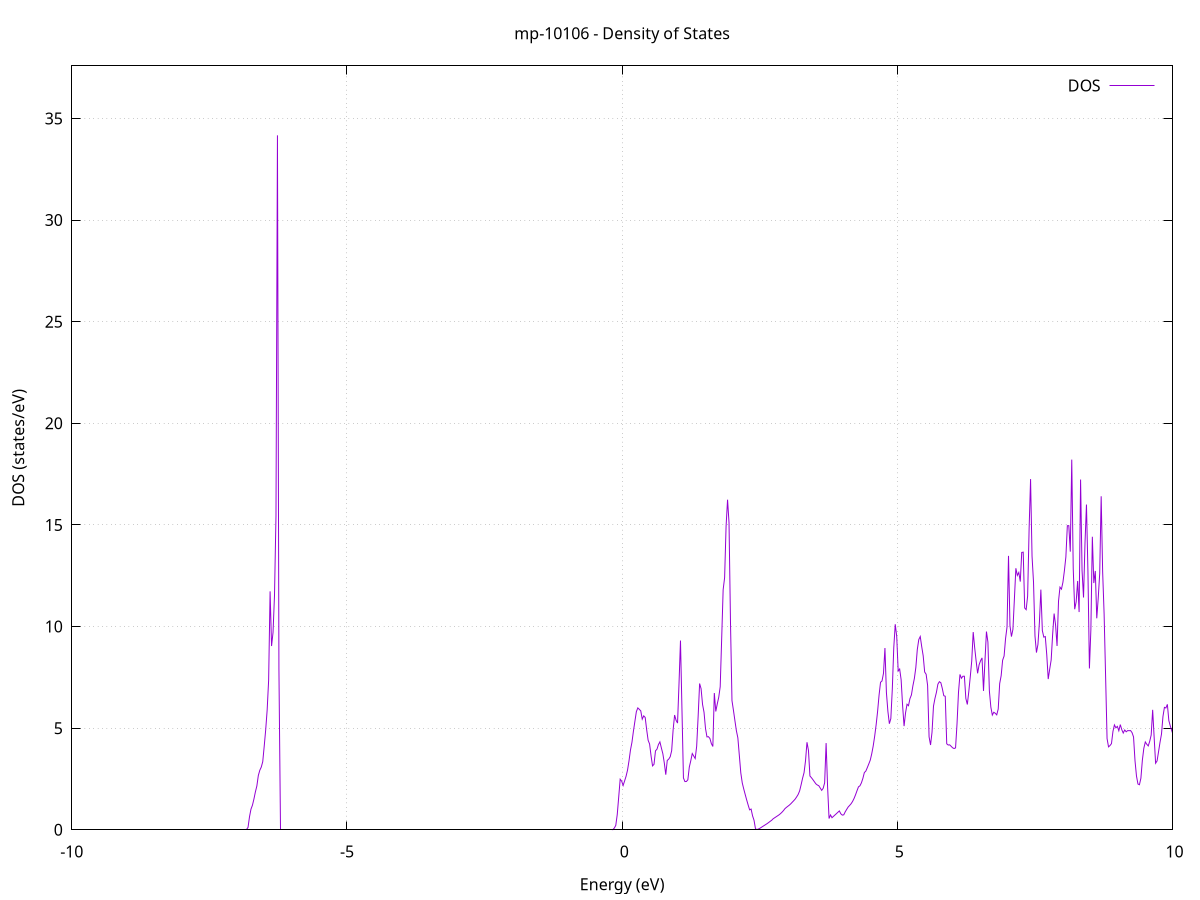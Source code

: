 set title 'mp-10106 - Density of States'
set xlabel 'Energy (eV)'
set ylabel 'DOS (states/eV)'
set grid
set xrange [-10:10]
set yrange [0:37.587]
set xzeroaxis lt -1
set terminal png size 800,600
set output 'mp-10106_dos_gnuplot.png'
plot '-' using 1:2 with lines title 'DOS'
-40.313700 0.000000
-40.287000 0.000000
-40.260200 0.000000
-40.233500 0.000000
-40.206800 0.000000
-40.180100 0.000000
-40.153300 0.000000
-40.126600 0.000000
-40.099900 0.000000
-40.073100 0.000000
-40.046400 0.000000
-40.019700 0.000000
-39.993000 0.000000
-39.966200 0.000000
-39.939500 0.000000
-39.912800 0.000000
-39.886100 0.000000
-39.859300 0.000000
-39.832600 0.000000
-39.805900 0.000000
-39.779100 0.000000
-39.752400 0.000000
-39.725700 0.000000
-39.699000 0.000000
-39.672200 0.000000
-39.645500 0.000000
-39.618800 0.000000
-39.592100 0.000000
-39.565300 0.000000
-39.538600 0.000000
-39.511900 0.000000
-39.485100 0.000000
-39.458400 0.000000
-39.431700 0.000000
-39.405000 0.000000
-39.378200 0.000000
-39.351500 0.000000
-39.324800 0.000000
-39.298100 0.000000
-39.271300 0.000000
-39.244600 0.000000
-39.217900 0.000000
-39.191100 0.000000
-39.164400 0.000000
-39.137700 0.000000
-39.111000 0.000000
-39.084200 0.000000
-39.057500 0.000000
-39.030800 0.000000
-39.004100 0.000000
-38.977300 0.000000
-38.950600 0.000000
-38.923900 0.000000
-38.897100 0.000000
-38.870400 0.000000
-38.843700 0.000000
-38.817000 0.000000
-38.790200 0.000000
-38.763500 0.000000
-38.736800 0.000000
-38.710100 0.000000
-38.683300 0.000000
-38.656600 0.000000
-38.629900 0.000000
-38.603100 0.000000
-38.576400 0.000000
-38.549700 0.000000
-38.523000 0.000000
-38.496200 0.000000
-38.469500 0.000000
-38.442800 0.000000
-38.416100 0.000000
-38.389300 0.000000
-38.362600 0.000000
-38.335900 0.000000
-38.309100 0.000000
-38.282400 0.000000
-38.255700 0.000000
-38.229000 0.000000
-38.202200 0.000000
-38.175500 0.000000
-38.148800 0.000000
-38.122100 0.000000
-38.095300 0.000000
-38.068600 0.000000
-38.041900 0.000000
-38.015100 0.000000
-37.988400 0.000000
-37.961700 0.000000
-37.935000 0.000000
-37.908200 0.000000
-37.881500 307.636200
-37.854800 0.000000
-37.828100 0.000000
-37.801300 0.000000
-37.774600 0.000000
-37.747900 0.000000
-37.721100 0.000000
-37.694400 0.000000
-37.667700 0.000000
-37.641000 0.000000
-37.614200 0.000000
-37.587500 0.000000
-37.560800 0.000000
-37.534100 0.000000
-37.507300 0.000000
-37.480600 0.000000
-37.453900 37.394600
-37.427100 37.225700
-37.400400 33.133300
-37.373700 0.000000
-37.347000 0.000000
-37.320200 0.000000
-37.293500 0.000000
-37.266800 0.000000
-37.240100 0.000000
-37.213300 0.000000
-37.186600 0.000000
-37.159900 0.000000
-37.133100 0.000000
-37.106400 0.000000
-37.079700 0.000000
-37.053000 0.000000
-37.026200 0.000000
-36.999500 0.000000
-36.972800 0.000000
-36.946100 0.000000
-36.919300 0.000000
-36.892600 0.000000
-36.865900 0.000000
-36.839100 0.000000
-36.812400 0.000000
-36.785700 0.000000
-36.759000 0.000000
-36.732200 0.000000
-36.705500 0.000000
-36.678800 0.000000
-36.652100 0.000000
-36.625300 0.000000
-36.598600 0.000000
-36.571900 0.000000
-36.545100 0.000000
-36.518400 0.000000
-36.491700 0.000000
-36.465000 0.000000
-36.438200 0.000000
-36.411500 0.000000
-36.384800 0.000000
-36.358100 0.000000
-36.331300 0.000000
-36.304600 0.000000
-36.277900 0.000000
-36.251100 0.000000
-36.224400 0.000000
-36.197700 0.000000
-36.171000 0.000000
-36.144200 0.000000
-36.117500 0.000000
-36.090800 0.000000
-36.064100 0.000000
-36.037300 0.000000
-36.010600 0.000000
-35.983900 0.000000
-35.957100 0.000000
-35.930400 0.000000
-35.903700 0.000000
-35.877000 0.000000
-35.850200 0.000000
-35.823500 0.000000
-35.796800 0.000000
-35.770100 0.000000
-35.743300 0.000000
-35.716600 0.000000
-35.689900 0.000000
-35.663100 0.000000
-35.636400 0.000000
-35.609700 0.000000
-35.583000 0.000000
-35.556200 0.000000
-35.529500 0.000000
-35.502800 0.000000
-35.476100 0.000000
-35.449300 0.000000
-35.422600 0.000000
-35.395900 0.000000
-35.369100 0.000000
-35.342400 0.000000
-35.315700 0.000000
-35.289000 0.000000
-35.262200 0.000000
-35.235500 0.000000
-35.208800 0.000000
-35.182100 0.000000
-35.155300 0.000000
-35.128600 0.000000
-35.101900 0.000000
-35.075100 0.000000
-35.048400 0.000000
-35.021700 0.000000
-34.995000 0.000000
-34.968200 0.000000
-34.941500 0.000000
-34.914800 0.000000
-34.888100 0.000000
-34.861300 0.000000
-34.834600 0.000000
-34.807900 0.000000
-34.781100 0.000000
-34.754400 0.000000
-34.727700 0.000000
-34.701000 0.000000
-34.674200 0.000000
-34.647500 0.000000
-34.620800 0.000000
-34.594100 0.000000
-34.567300 0.000000
-34.540600 0.000000
-34.513900 0.000000
-34.487100 0.000000
-34.460400 0.000000
-34.433700 0.000000
-34.407000 0.000000
-34.380200 0.000000
-34.353500 0.000000
-34.326800 0.000000
-34.300100 0.000000
-34.273300 0.000000
-34.246600 0.000000
-34.219900 0.000000
-34.193100 0.000000
-34.166400 0.000000
-34.139700 0.000000
-34.113000 0.000000
-34.086200 0.000000
-34.059500 0.000000
-34.032800 0.000000
-34.006100 0.000000
-33.979300 0.000000
-33.952600 0.000000
-33.925900 0.000000
-33.899100 0.000000
-33.872400 0.000000
-33.845700 0.000000
-33.819000 0.000000
-33.792200 0.000000
-33.765500 0.000000
-33.738800 0.000000
-33.712100 0.000000
-33.685300 0.000000
-33.658600 0.000000
-33.631900 0.000000
-33.605100 0.000000
-33.578400 0.000000
-33.551700 0.000000
-33.525000 0.000000
-33.498200 0.000000
-33.471500 0.000000
-33.444800 0.000000
-33.418100 0.000000
-33.391300 0.000000
-33.364600 0.000000
-33.337900 0.000000
-33.311100 0.000000
-33.284400 0.000000
-33.257700 0.000000
-33.231000 0.000000
-33.204200 0.000000
-33.177500 0.000000
-33.150800 0.000000
-33.124100 0.000000
-33.097300 0.000000
-33.070600 0.000000
-33.043900 0.000000
-33.017100 0.000000
-32.990400 0.000000
-32.963700 0.000000
-32.937000 0.000000
-32.910200 0.000000
-32.883500 0.000000
-32.856800 0.000000
-32.830100 0.000000
-32.803300 0.000000
-32.776600 0.000000
-32.749900 0.000000
-32.723100 0.000000
-32.696400 0.000000
-32.669700 0.000000
-32.643000 0.000000
-32.616200 0.000000
-32.589500 0.000000
-32.562800 0.000000
-32.536100 0.000000
-32.509300 0.000000
-32.482600 0.000000
-32.455900 0.000000
-32.429100 0.000000
-32.402400 0.000000
-32.375700 0.000000
-32.349000 0.000000
-32.322200 0.000000
-32.295500 0.000000
-32.268800 0.000000
-32.242100 0.000000
-32.215300 0.000000
-32.188600 0.000000
-32.161900 0.000000
-32.135100 0.000000
-32.108400 0.000000
-32.081700 0.000000
-32.055000 0.000000
-32.028200 0.000000
-32.001500 0.000000
-31.974800 0.000000
-31.948100 0.000000
-31.921300 0.000000
-31.894600 0.000000
-31.867900 0.000000
-31.841100 0.000000
-31.814400 0.000000
-31.787700 0.000000
-31.761000 0.000000
-31.734200 0.000000
-31.707500 0.000000
-31.680800 0.000000
-31.654100 0.000000
-31.627300 0.000000
-31.600600 0.000000
-31.573900 0.000000
-31.547100 0.000000
-31.520400 0.000000
-31.493700 0.000000
-31.467000 0.000000
-31.440200 0.000000
-31.413500 0.000000
-31.386800 0.000000
-31.360100 0.000000
-31.333300 0.000000
-31.306600 0.000000
-31.279900 0.000000
-31.253100 0.000000
-31.226400 0.000000
-31.199700 0.000000
-31.173000 0.000000
-31.146200 0.000000
-31.119500 0.000000
-31.092800 0.000000
-31.066100 0.000000
-31.039300 0.000000
-31.012600 0.000000
-30.985900 0.000000
-30.959100 0.000000
-30.932400 0.000000
-30.905700 0.000000
-30.879000 0.000000
-30.852200 0.000000
-30.825500 0.000000
-30.798800 0.000000
-30.772100 0.000000
-30.745300 0.000000
-30.718600 0.000000
-30.691900 0.000000
-30.665100 0.000000
-30.638400 0.000000
-30.611700 0.000000
-30.585000 0.000000
-30.558200 0.000000
-30.531500 0.000000
-30.504800 0.000000
-30.478100 0.000000
-30.451300 0.000000
-30.424600 0.000000
-30.397900 0.000000
-30.371100 0.000000
-30.344400 0.000000
-30.317700 0.000000
-30.291000 0.000000
-30.264200 0.000000
-30.237500 0.000000
-30.210800 0.000000
-30.184100 0.000000
-30.157300 0.000000
-30.130600 0.000000
-30.103900 0.000000
-30.077200 0.000000
-30.050400 0.000000
-30.023700 0.000000
-29.997000 0.000000
-29.970200 0.000000
-29.943500 0.000000
-29.916800 0.000000
-29.890100 0.000000
-29.863300 0.000000
-29.836600 0.000000
-29.809900 0.000000
-29.783200 0.000000
-29.756400 0.000000
-29.729700 0.000000
-29.703000 0.000000
-29.676200 0.000000
-29.649500 0.000000
-29.622800 0.000000
-29.596100 0.000000
-29.569300 0.000000
-29.542600 0.000000
-29.515900 0.000000
-29.489200 0.000000
-29.462400 0.000000
-29.435700 0.000000
-29.409000 0.000000
-29.382200 0.000000
-29.355500 0.000000
-29.328800 0.000000
-29.302100 0.000000
-29.275300 0.000000
-29.248600 0.000000
-29.221900 0.000000
-29.195200 0.000000
-29.168400 0.000000
-29.141700 0.000000
-29.115000 0.000000
-29.088200 0.000000
-29.061500 0.000000
-29.034800 0.000000
-29.008100 0.000000
-28.981300 0.000000
-28.954600 0.000000
-28.927900 0.000000
-28.901200 0.000000
-28.874400 0.000000
-28.847700 0.000000
-28.821000 0.000000
-28.794200 0.000000
-28.767500 0.000000
-28.740800 0.000000
-28.714100 0.000000
-28.687300 0.000000
-28.660600 0.000000
-28.633900 0.000000
-28.607200 0.000000
-28.580400 0.000000
-28.553700 0.000000
-28.527000 0.000000
-28.500200 0.000000
-28.473500 0.000000
-28.446800 0.000000
-28.420100 0.000000
-28.393300 0.000000
-28.366600 0.000000
-28.339900 0.000000
-28.313200 0.000000
-28.286400 0.000000
-28.259700 0.000000
-28.233000 0.000000
-28.206200 0.000000
-28.179500 0.000000
-28.152800 0.000000
-28.126100 0.000000
-28.099300 0.000000
-28.072600 0.000000
-28.045900 0.000000
-28.019200 0.000000
-27.992400 0.000000
-27.965700 0.000000
-27.939000 0.000000
-27.912200 0.000000
-27.885500 0.000000
-27.858800 0.000000
-27.832100 0.000000
-27.805300 0.000000
-27.778600 0.000000
-27.751900 0.000000
-27.725200 0.000000
-27.698400 0.000000
-27.671700 0.000000
-27.645000 0.000000
-27.618200 0.000000
-27.591500 0.000000
-27.564800 0.000000
-27.538100 0.000000
-27.511300 0.000000
-27.484600 0.000000
-27.457900 0.000000
-27.431200 0.000000
-27.404400 0.000000
-27.377700 0.000000
-27.351000 0.000000
-27.324200 0.000000
-27.297500 0.000000
-27.270800 0.000000
-27.244100 0.000000
-27.217300 0.000000
-27.190600 0.000000
-27.163900 0.000000
-27.137200 0.000000
-27.110400 0.000000
-27.083700 0.000000
-27.057000 0.000000
-27.030200 0.000000
-27.003500 0.000000
-26.976800 0.000000
-26.950100 0.000000
-26.923300 0.000000
-26.896600 0.000000
-26.869900 0.000000
-26.843200 0.000000
-26.816400 0.000000
-26.789700 0.000000
-26.763000 0.000000
-26.736200 0.000000
-26.709500 0.000000
-26.682800 0.000000
-26.656100 0.000000
-26.629300 0.000000
-26.602600 0.000000
-26.575900 0.000000
-26.549200 0.000000
-26.522400 0.000000
-26.495700 0.000000
-26.469000 0.000000
-26.442200 0.000000
-26.415500 0.000000
-26.388800 0.000000
-26.362100 0.000000
-26.335300 0.000000
-26.308600 0.000000
-26.281900 0.000000
-26.255200 0.000000
-26.228400 0.000000
-26.201700 0.000000
-26.175000 0.000000
-26.148200 0.000000
-26.121500 0.000000
-26.094800 0.000000
-26.068100 0.000000
-26.041300 0.000000
-26.014600 0.000000
-25.987900 0.000000
-25.961200 0.000000
-25.934400 0.000000
-25.907700 0.000000
-25.881000 0.000000
-25.854200 0.000000
-25.827500 0.000000
-25.800800 0.000000
-25.774100 0.000000
-25.747300 0.000000
-25.720600 0.000000
-25.693900 0.000000
-25.667200 0.000000
-25.640400 0.000000
-25.613700 0.000000
-25.587000 0.000000
-25.560200 0.000000
-25.533500 0.000000
-25.506800 0.000000
-25.480100 0.000000
-25.453300 0.000000
-25.426600 0.000000
-25.399900 0.000000
-25.373200 0.000000
-25.346400 0.000000
-25.319700 0.000000
-25.293000 0.000000
-25.266200 0.000000
-25.239500 0.000000
-25.212800 0.000000
-25.186100 0.000000
-25.159300 0.000000
-25.132600 0.000000
-25.105900 0.000000
-25.079200 0.000000
-25.052400 0.000000
-25.025700 0.000000
-24.999000 0.000000
-24.972200 0.000000
-24.945500 0.000000
-24.918800 0.000000
-24.892100 0.000000
-24.865300 0.000000
-24.838600 0.000000
-24.811900 0.000000
-24.785200 0.000000
-24.758400 0.000000
-24.731700 0.000000
-24.705000 0.000000
-24.678200 0.000000
-24.651500 0.000000
-24.624800 0.000000
-24.598100 0.000000
-24.571300 0.000000
-24.544600 0.000000
-24.517900 0.000000
-24.491200 0.000000
-24.464400 0.000000
-24.437700 0.000000
-24.411000 0.000000
-24.384200 0.000000
-24.357500 0.000000
-24.330800 0.000000
-24.304100 0.000000
-24.277300 0.000000
-24.250600 0.000000
-24.223900 0.000000
-24.197200 0.000000
-24.170400 0.000000
-24.143700 0.000000
-24.117000 0.000000
-24.090200 0.000000
-24.063500 0.000000
-24.036800 0.000000
-24.010100 0.000000
-23.983300 0.000000
-23.956600 0.000000
-23.929900 0.000000
-23.903200 0.000000
-23.876400 0.000000
-23.849700 0.000000
-23.823000 0.000000
-23.796200 0.000000
-23.769500 0.000000
-23.742800 0.000000
-23.716100 0.000000
-23.689300 0.000000
-23.662600 0.000000
-23.635900 0.000000
-23.609200 0.000000
-23.582400 0.000000
-23.555700 0.000000
-23.529000 0.000000
-23.502200 0.000000
-23.475500 0.000000
-23.448800 0.000000
-23.422100 0.000000
-23.395300 0.000000
-23.368600 0.000000
-23.341900 0.000000
-23.315200 0.000000
-23.288400 0.000000
-23.261700 0.000000
-23.235000 0.000000
-23.208200 0.000000
-23.181500 0.000000
-23.154800 0.000000
-23.128100 0.000000
-23.101300 0.000000
-23.074600 0.000000
-23.047900 0.000000
-23.021200 0.000000
-22.994400 0.000000
-22.967700 0.000000
-22.941000 0.000000
-22.914200 0.000000
-22.887500 0.000000
-22.860800 0.000000
-22.834100 0.000000
-22.807300 0.000000
-22.780600 0.000000
-22.753900 0.000000
-22.727200 0.000000
-22.700400 0.000000
-22.673700 0.000000
-22.647000 0.000000
-22.620200 0.000000
-22.593500 0.000000
-22.566800 0.000000
-22.540100 0.000000
-22.513300 0.000000
-22.486600 0.000000
-22.459900 0.000000
-22.433200 0.000000
-22.406400 0.000000
-22.379700 0.000000
-22.353000 0.000000
-22.326200 0.000000
-22.299500 0.000000
-22.272800 0.000000
-22.246100 0.000000
-22.219300 0.000000
-22.192600 0.000000
-22.165900 0.000000
-22.139200 0.000000
-22.112400 0.000000
-22.085700 0.000000
-22.059000 0.000000
-22.032200 0.000000
-22.005500 0.000000
-21.978800 0.000000
-21.952100 0.000000
-21.925300 0.000000
-21.898600 0.000000
-21.871900 0.000000
-21.845200 0.000000
-21.818400 0.000000
-21.791700 0.000000
-21.765000 0.000000
-21.738200 0.000000
-21.711500 0.000000
-21.684800 0.000000
-21.658100 0.000000
-21.631300 0.000000
-21.604600 0.000000
-21.577900 0.000000
-21.551200 0.000000
-21.524400 0.000000
-21.497700 0.000000
-21.471000 0.000000
-21.444200 0.000000
-21.417500 0.000000
-21.390800 0.000000
-21.364100 0.000000
-21.337300 0.000000
-21.310600 0.000000
-21.283900 0.000000
-21.257200 0.000000
-21.230400 0.000000
-21.203700 0.000000
-21.177000 0.000000
-21.150200 0.000000
-21.123500 0.000000
-21.096800 0.000000
-21.070100 0.000000
-21.043300 0.000000
-21.016600 0.000000
-20.989900 0.000000
-20.963200 0.000000
-20.936400 0.000000
-20.909700 0.000000
-20.883000 0.000000
-20.856200 0.000000
-20.829500 0.000000
-20.802800 0.000000
-20.776100 0.000000
-20.749300 0.000000
-20.722600 0.000000
-20.695900 0.000000
-20.669200 0.000000
-20.642400 0.000000
-20.615700 0.000000
-20.589000 0.000000
-20.562200 0.000000
-20.535500 0.000000
-20.508800 0.000000
-20.482100 0.000000
-20.455300 0.000000
-20.428600 0.000000
-20.401900 0.000000
-20.375200 0.000000
-20.348400 0.000000
-20.321700 0.000000
-20.295000 0.000000
-20.268200 0.000000
-20.241500 0.000000
-20.214800 0.000000
-20.188100 0.000000
-20.161300 0.000000
-20.134600 0.000000
-20.107900 0.000000
-20.081200 0.000000
-20.054400 0.000000
-20.027700 0.000000
-20.001000 0.000000
-19.974200 0.000000
-19.947500 0.000000
-19.920800 0.000000
-19.894100 0.000000
-19.867300 0.000000
-19.840600 0.000000
-19.813900 0.000000
-19.787200 0.000000
-19.760400 0.000000
-19.733700 0.000000
-19.707000 0.000000
-19.680200 0.000000
-19.653500 0.000000
-19.626800 0.000000
-19.600100 0.000000
-19.573300 0.000000
-19.546600 0.000000
-19.519900 0.000000
-19.493200 0.000000
-19.466400 0.000000
-19.439700 0.000000
-19.413000 0.000000
-19.386200 0.000000
-19.359500 0.000000
-19.332800 0.000000
-19.306100 0.000000
-19.279300 0.000000
-19.252600 0.000000
-19.225900 0.000000
-19.199200 0.000000
-19.172400 0.000000
-19.145700 0.000000
-19.119000 0.000000
-19.092300 0.000000
-19.065500 0.000000
-19.038800 0.000000
-19.012100 0.000000
-18.985300 196.041900
-18.958600 124.582200
-18.931900 161.340700
-18.905200 0.000000
-18.878400 0.000000
-18.851700 0.000000
-18.825000 5.782700
-18.798300 6.464000
-18.771500 10.199400
-18.744800 14.629600
-18.718100 21.998700
-18.691300 17.616500
-18.664600 15.193800
-18.637900 13.790700
-18.611200 15.491600
-18.584400 30.548600
-18.557700 26.321400
-18.531000 39.703200
-18.504300 102.445400
-18.477500 39.310800
-18.450800 15.234900
-18.424100 14.477700
-18.397300 15.164500
-18.370600 18.507500
-18.343900 31.108300
-18.317200 12.914900
-18.290400 7.813400
-18.263700 0.000000
-18.237000 0.000000
-18.210300 0.000000
-18.183500 0.000000
-18.156800 0.000000
-18.130100 0.000000
-18.103300 0.000000
-18.076600 0.000000
-18.049900 0.000000
-18.023200 0.000000
-17.996400 0.000000
-17.969700 0.000000
-17.943000 0.000000
-17.916300 0.000000
-17.889500 0.000000
-17.862800 0.000000
-17.836100 0.000000
-17.809300 0.000000
-17.782600 0.000000
-17.755900 0.000000
-17.729200 0.000000
-17.702400 0.000000
-17.675700 0.000000
-17.649000 0.000000
-17.622300 0.000000
-17.595500 0.000000
-17.568800 0.000000
-17.542100 0.000000
-17.515300 0.000000
-17.488600 0.000000
-17.461900 0.000000
-17.435200 0.000000
-17.408400 0.000000
-17.381700 0.000000
-17.355000 0.000000
-17.328300 0.000000
-17.301500 0.000000
-17.274800 0.000000
-17.248100 0.000000
-17.221300 0.000000
-17.194600 0.000000
-17.167900 0.000000
-17.141200 0.000000
-17.114400 0.000000
-17.087700 0.000000
-17.061000 0.000000
-17.034300 0.000000
-17.007500 0.000000
-16.980800 0.000000
-16.954100 0.000000
-16.927300 0.000000
-16.900600 0.000000
-16.873900 0.000000
-16.847200 0.000000
-16.820400 0.000000
-16.793700 0.000000
-16.767000 0.000000
-16.740300 0.000000
-16.713500 0.000000
-16.686800 0.000000
-16.660100 0.000000
-16.633300 0.000000
-16.606600 0.000000
-16.579900 0.000000
-16.553200 0.000000
-16.526400 0.000000
-16.499700 0.000000
-16.473000 0.000000
-16.446300 0.000000
-16.419500 0.000000
-16.392800 0.000000
-16.366100 0.000000
-16.339300 0.000000
-16.312600 0.000000
-16.285900 0.000000
-16.259200 0.000000
-16.232400 0.000000
-16.205700 0.000000
-16.179000 0.000000
-16.152300 0.000000
-16.125500 0.000000
-16.098800 0.000000
-16.072100 0.000000
-16.045300 0.000000
-16.018600 0.000000
-15.991900 0.000000
-15.965200 0.000000
-15.938400 0.000000
-15.911700 0.000000
-15.885000 0.000000
-15.858300 0.000000
-15.831500 0.000000
-15.804800 0.000000
-15.778100 0.000000
-15.751300 0.000000
-15.724600 0.000000
-15.697900 0.000000
-15.671200 0.000000
-15.644400 0.000000
-15.617700 0.000000
-15.591000 0.000000
-15.564300 0.000000
-15.537500 0.000000
-15.510800 0.000000
-15.484100 0.000000
-15.457300 0.000000
-15.430600 0.000000
-15.403900 0.000000
-15.377200 0.000000
-15.350400 0.000000
-15.323700 0.000000
-15.297000 0.000000
-15.270300 0.000000
-15.243500 0.000000
-15.216800 0.000000
-15.190100 0.000000
-15.163300 0.000000
-15.136600 0.000000
-15.109900 0.000000
-15.083200 0.000000
-15.056400 0.000000
-15.029700 0.000000
-15.003000 0.000000
-14.976300 0.000000
-14.949500 0.000000
-14.922800 0.000000
-14.896100 0.000000
-14.869300 0.000000
-14.842600 0.000000
-14.815900 0.000000
-14.789200 0.000000
-14.762400 0.000000
-14.735700 0.000000
-14.709000 0.000000
-14.682300 0.000000
-14.655500 0.000000
-14.628800 0.000000
-14.602100 0.000000
-14.575300 0.000000
-14.548600 0.000000
-14.521900 0.000000
-14.495200 0.000000
-14.468400 0.000000
-14.441700 0.000000
-14.415000 0.000000
-14.388300 0.000000
-14.361500 0.000000
-14.334800 0.000000
-14.308100 0.000000
-14.281300 0.000000
-14.254600 0.000000
-14.227900 0.000000
-14.201200 0.000000
-14.174400 0.000000
-14.147700 0.000000
-14.121000 0.000000
-14.094300 0.000000
-14.067500 0.000000
-14.040800 0.000000
-14.014100 0.000000
-13.987300 0.000000
-13.960600 0.000000
-13.933900 0.000000
-13.907200 0.000000
-13.880400 0.000000
-13.853700 0.000000
-13.827000 0.000000
-13.800300 0.000000
-13.773500 0.000000
-13.746800 0.000000
-13.720100 0.000000
-13.693300 0.000000
-13.666600 0.000000
-13.639900 0.000000
-13.613200 0.000000
-13.586400 0.000000
-13.559700 0.000000
-13.533000 0.000000
-13.506300 0.000000
-13.479500 0.000000
-13.452800 0.000000
-13.426100 0.000000
-13.399300 0.000000
-13.372600 0.000000
-13.345900 0.000000
-13.319200 0.000000
-13.292400 0.000000
-13.265700 0.000000
-13.239000 0.000000
-13.212300 0.000000
-13.185500 0.000000
-13.158800 0.000000
-13.132100 0.000000
-13.105300 0.000000
-13.078600 0.000000
-13.051900 0.000000
-13.025200 0.000000
-12.998400 0.000000
-12.971700 0.000000
-12.945000 0.000000
-12.918300 0.000000
-12.891500 0.000000
-12.864800 0.000000
-12.838100 0.000000
-12.811300 0.000000
-12.784600 0.000000
-12.757900 0.000000
-12.731200 0.000000
-12.704400 0.000000
-12.677700 0.000000
-12.651000 0.000000
-12.624300 0.000000
-12.597500 0.000000
-12.570800 0.000000
-12.544100 0.000000
-12.517300 0.000000
-12.490600 0.000000
-12.463900 0.000000
-12.437200 0.000000
-12.410400 0.000000
-12.383700 0.000000
-12.357000 0.000000
-12.330300 0.000000
-12.303500 0.000000
-12.276800 0.000000
-12.250100 0.000000
-12.223300 0.000000
-12.196600 0.000000
-12.169900 0.000000
-12.143200 0.000000
-12.116400 0.000000
-12.089700 0.000000
-12.063000 0.000000
-12.036300 0.000000
-12.009500 0.000000
-11.982800 0.000000
-11.956100 0.000000
-11.929300 0.000000
-11.902600 0.000000
-11.875900 0.000000
-11.849200 0.000000
-11.822400 0.000000
-11.795700 0.000000
-11.769000 0.000000
-11.742300 0.000000
-11.715500 0.000000
-11.688800 0.000000
-11.662100 0.000000
-11.635300 0.000000
-11.608600 0.000000
-11.581900 0.000000
-11.555200 0.000000
-11.528400 0.000000
-11.501700 0.000000
-11.475000 0.000000
-11.448300 0.000000
-11.421500 0.000000
-11.394800 0.000000
-11.368100 0.000000
-11.341300 0.000000
-11.314600 0.000000
-11.287900 0.000000
-11.261200 0.000000
-11.234400 0.000000
-11.207700 0.000000
-11.181000 0.000000
-11.154300 0.000000
-11.127500 0.000000
-11.100800 0.000000
-11.074100 0.000000
-11.047300 0.000000
-11.020600 0.000000
-10.993900 0.000000
-10.967200 0.000000
-10.940400 0.000000
-10.913700 0.000000
-10.887000 0.000000
-10.860300 0.000000
-10.833500 0.000000
-10.806800 0.000000
-10.780100 0.000000
-10.753300 0.000000
-10.726600 0.000000
-10.699900 0.000000
-10.673200 0.000000
-10.646400 0.000000
-10.619700 0.000000
-10.593000 0.000000
-10.566300 0.000000
-10.539500 0.000000
-10.512800 0.000000
-10.486100 0.000000
-10.459300 0.000000
-10.432600 0.000000
-10.405900 0.000000
-10.379200 0.000000
-10.352400 0.000000
-10.325700 0.000000
-10.299000 0.000000
-10.272300 0.000000
-10.245500 0.000000
-10.218800 0.000000
-10.192100 0.000000
-10.165300 0.000000
-10.138600 0.000000
-10.111900 0.000000
-10.085200 0.000000
-10.058400 0.000000
-10.031700 0.000000
-10.005000 0.000000
-9.978300 0.000000
-9.951500 0.000000
-9.924800 0.000000
-9.898100 0.000000
-9.871300 0.000000
-9.844600 0.000000
-9.817900 0.000000
-9.791200 0.000000
-9.764400 0.000000
-9.737700 0.000000
-9.711000 0.000000
-9.684300 0.000000
-9.657500 0.000000
-9.630800 0.000000
-9.604100 0.000000
-9.577300 0.000000
-9.550600 0.000000
-9.523900 0.000000
-9.497200 0.000000
-9.470400 0.000000
-9.443700 0.000000
-9.417000 0.000000
-9.390300 0.000000
-9.363500 0.000000
-9.336800 0.000000
-9.310100 0.000000
-9.283300 0.000000
-9.256600 0.000000
-9.229900 0.000000
-9.203200 0.000000
-9.176400 0.000000
-9.149700 0.000000
-9.123000 0.000000
-9.096300 0.000000
-9.069500 0.000000
-9.042800 0.000000
-9.016100 0.000000
-8.989300 0.000000
-8.962600 0.000000
-8.935900 0.000000
-8.909200 0.000000
-8.882400 0.000000
-8.855700 0.000000
-8.829000 0.000000
-8.802300 0.000000
-8.775500 0.000000
-8.748800 0.000000
-8.722100 0.000000
-8.695300 0.000000
-8.668600 0.000000
-8.641900 0.000000
-8.615200 0.000000
-8.588400 0.000000
-8.561700 0.000000
-8.535000 0.000000
-8.508300 0.000000
-8.481500 0.000000
-8.454800 0.000000
-8.428100 0.000000
-8.401300 0.000000
-8.374600 0.000000
-8.347900 0.000000
-8.321200 0.000000
-8.294400 0.000000
-8.267700 0.000000
-8.241000 0.000000
-8.214300 0.000000
-8.187500 0.000000
-8.160800 0.000000
-8.134100 0.000000
-8.107300 0.000000
-8.080600 0.000000
-8.053900 0.000000
-8.027200 0.000000
-8.000400 0.000000
-7.973700 0.000000
-7.947000 0.000000
-7.920300 0.000000
-7.893500 0.000000
-7.866800 0.000000
-7.840100 0.000000
-7.813400 0.000000
-7.786600 0.000000
-7.759900 0.000000
-7.733200 0.000000
-7.706400 0.000000
-7.679700 0.000000
-7.653000 0.000000
-7.626300 0.000000
-7.599500 0.000000
-7.572800 0.000000
-7.546100 0.000000
-7.519400 0.000000
-7.492600 0.000000
-7.465900 0.000000
-7.439200 0.000000
-7.412400 0.000000
-7.385700 0.000000
-7.359000 0.000000
-7.332300 0.000000
-7.305500 0.000000
-7.278800 0.000000
-7.252100 0.000000
-7.225400 0.000000
-7.198600 0.000000
-7.171900 0.000000
-7.145200 0.000000
-7.118400 0.000000
-7.091700 0.000000
-7.065000 0.000000
-7.038300 0.000000
-7.011500 0.000000
-6.984800 0.000000
-6.958100 0.000000
-6.931400 0.000000
-6.904600 0.000000
-6.877900 0.000000
-6.851200 0.000000
-6.824400 0.000000
-6.797700 0.117800
-6.771000 0.637900
-6.744300 1.014400
-6.717500 1.209400
-6.690800 1.510800
-6.664100 1.860500
-6.637400 2.155100
-6.610600 2.669800
-6.583900 2.927200
-6.557200 3.083100
-6.530400 3.349300
-6.503700 4.111300
-6.477000 4.912400
-6.450300 5.886800
-6.423500 7.350600
-6.396800 11.732000
-6.370100 9.041600
-6.343400 9.710000
-6.316600 11.537600
-6.289900 15.438000
-6.263200 34.170300
-6.236400 7.912500
-6.209700 0.000000
-6.183000 0.000000
-6.156300 0.000000
-6.129500 0.000000
-6.102800 0.000000
-6.076100 0.000000
-6.049400 0.000000
-6.022600 0.000000
-5.995900 0.000000
-5.969200 0.000000
-5.942400 0.000000
-5.915700 0.000000
-5.889000 0.000000
-5.862300 0.000000
-5.835500 0.000000
-5.808800 0.000000
-5.782100 0.000000
-5.755400 0.000000
-5.728600 0.000000
-5.701900 0.000000
-5.675200 0.000000
-5.648400 0.000000
-5.621700 0.000000
-5.595000 0.000000
-5.568300 0.000000
-5.541500 0.000000
-5.514800 0.000000
-5.488100 0.000000
-5.461400 0.000000
-5.434600 0.000000
-5.407900 0.000000
-5.381200 0.000000
-5.354400 0.000000
-5.327700 0.000000
-5.301000 0.000000
-5.274300 0.000000
-5.247500 0.000000
-5.220800 0.000000
-5.194100 0.000000
-5.167400 0.000000
-5.140600 0.000000
-5.113900 0.000000
-5.087200 0.000000
-5.060400 0.000000
-5.033700 0.000000
-5.007000 0.000000
-4.980300 0.000000
-4.953500 0.000000
-4.926800 0.000000
-4.900100 0.000000
-4.873400 0.000000
-4.846600 0.000000
-4.819900 0.000000
-4.793200 0.000000
-4.766400 0.000000
-4.739700 0.000000
-4.713000 0.000000
-4.686300 0.000000
-4.659500 0.000000
-4.632800 0.000000
-4.606100 0.000000
-4.579400 0.000000
-4.552600 0.000000
-4.525900 0.000000
-4.499200 0.000000
-4.472400 0.000000
-4.445700 0.000000
-4.419000 0.000000
-4.392300 0.000000
-4.365500 0.000000
-4.338800 0.000000
-4.312100 0.000000
-4.285400 0.000000
-4.258600 0.000000
-4.231900 0.000000
-4.205200 0.000000
-4.178400 0.000000
-4.151700 0.000000
-4.125000 0.000000
-4.098300 0.000000
-4.071500 0.000000
-4.044800 0.000000
-4.018100 0.000000
-3.991400 0.000000
-3.964600 0.000000
-3.937900 0.000000
-3.911200 0.000000
-3.884400 0.000000
-3.857700 0.000000
-3.831000 0.000000
-3.804300 0.000000
-3.777500 0.000000
-3.750800 0.000000
-3.724100 0.000000
-3.697400 0.000000
-3.670600 0.000000
-3.643900 0.000000
-3.617200 0.000000
-3.590400 0.000000
-3.563700 0.000000
-3.537000 0.000000
-3.510300 0.000000
-3.483500 0.000000
-3.456800 0.000000
-3.430100 0.000000
-3.403400 0.000000
-3.376600 0.000000
-3.349900 0.000000
-3.323200 0.000000
-3.296400 0.000000
-3.269700 0.000000
-3.243000 0.000000
-3.216300 0.000000
-3.189500 0.000000
-3.162800 0.000000
-3.136100 0.000000
-3.109400 0.000000
-3.082600 0.000000
-3.055900 0.000000
-3.029200 0.000000
-3.002400 0.000000
-2.975700 0.000000
-2.949000 0.000000
-2.922300 0.000000
-2.895500 0.000000
-2.868800 0.000000
-2.842100 0.000000
-2.815400 0.000000
-2.788600 0.000000
-2.761900 0.000000
-2.735200 0.000000
-2.708400 0.000000
-2.681700 0.000000
-2.655000 0.000000
-2.628300 0.000000
-2.601500 0.000000
-2.574800 0.000000
-2.548100 0.000000
-2.521400 0.000000
-2.494600 0.000000
-2.467900 0.000000
-2.441200 0.000000
-2.414400 0.000000
-2.387700 0.000000
-2.361000 0.000000
-2.334300 0.000000
-2.307500 0.000000
-2.280800 0.000000
-2.254100 0.000000
-2.227400 0.000000
-2.200600 0.000000
-2.173900 0.000000
-2.147200 0.000000
-2.120400 0.000000
-2.093700 0.000000
-2.067000 0.000000
-2.040300 0.000000
-2.013500 0.000000
-1.986800 0.000000
-1.960100 0.000000
-1.933400 0.000000
-1.906600 0.000000
-1.879900 0.000000
-1.853200 0.000000
-1.826400 0.000000
-1.799700 0.000000
-1.773000 0.000000
-1.746300 0.000000
-1.719500 0.000000
-1.692800 0.000000
-1.666100 0.000000
-1.639400 0.000000
-1.612600 0.000000
-1.585900 0.000000
-1.559200 0.000000
-1.532400 0.000000
-1.505700 0.000000
-1.479000 0.000000
-1.452300 0.000000
-1.425500 0.000000
-1.398800 0.000000
-1.372100 0.000000
-1.345400 0.000000
-1.318600 0.000000
-1.291900 0.000000
-1.265200 0.000000
-1.238400 0.000000
-1.211700 0.000000
-1.185000 0.000000
-1.158300 0.000000
-1.131500 0.000000
-1.104800 0.000000
-1.078100 0.000000
-1.051400 0.000000
-1.024600 0.000000
-0.997900 0.000000
-0.971200 0.000000
-0.944400 0.000000
-0.917700 0.000000
-0.891000 0.000000
-0.864300 0.000000
-0.837500 0.000000
-0.810800 0.000000
-0.784100 0.000000
-0.757400 0.000000
-0.730600 0.000000
-0.703900 0.000000
-0.677200 0.000000
-0.650400 0.000000
-0.623700 0.000000
-0.597000 0.000000
-0.570300 0.000000
-0.543500 0.000000
-0.516800 0.000000
-0.490100 0.000000
-0.463400 0.000000
-0.436600 0.000000
-0.409900 0.000000
-0.383200 0.000000
-0.356400 0.000000
-0.329700 0.000000
-0.303000 0.000000
-0.276300 0.000000
-0.249500 0.000000
-0.222800 0.000000
-0.196100 0.000000
-0.169400 0.005200
-0.142600 0.083000
-0.115900 0.213800
-0.089200 0.746700
-0.062400 1.614400
-0.035700 2.486800
-0.009000 2.395100
0.017700 2.179600
0.044500 2.402400
0.071200 2.632000
0.097900 2.936300
0.124600 3.391200
0.151400 3.926800
0.178100 4.303000
0.204800 4.849200
0.231600 5.334800
0.258300 5.812400
0.285000 5.997200
0.311700 5.927000
0.338500 5.848600
0.365200 5.442000
0.391900 5.604800
0.418600 5.527900
0.445400 4.928800
0.472100 4.405300
0.498800 4.218300
0.525600 3.631400
0.552300 3.143000
0.579000 3.221100
0.605700 3.883000
0.632500 3.964000
0.659200 4.189600
0.685900 4.325200
0.712600 4.028500
0.739400 3.743900
0.766100 3.286300
0.792800 2.709700
0.819600 3.411900
0.846300 3.475700
0.873000 3.591400
0.899700 3.892700
0.926500 4.926100
0.953200 5.646000
0.979900 5.386600
1.006600 5.249800
1.033400 7.201300
1.060100 9.310400
1.086800 5.929100
1.113600 2.550700
1.140300 2.372300
1.167000 2.375000
1.193700 2.457800
1.220500 3.087900
1.247200 3.396900
1.273900 3.750900
1.300600 3.627000
1.327400 3.506600
1.354100 4.106000
1.380800 5.579200
1.407600 7.195900
1.434300 6.940000
1.461000 6.166900
1.487700 5.782100
1.514500 4.985100
1.541200 4.569900
1.567900 4.580400
1.594600 4.492700
1.621400 4.237900
1.648100 4.098500
1.674800 6.728200
1.701600 5.821800
1.728300 6.192400
1.755000 6.519400
1.781700 7.038500
1.808500 9.408500
1.835200 11.812800
1.861900 12.404800
1.888600 14.934000
1.915400 16.241100
1.942100 15.102500
1.968800 10.179500
1.995600 6.357700
2.022300 5.879200
2.049000 5.369600
2.075700 4.876800
2.102500 4.522100
2.129200 3.662700
2.155900 2.800700
2.182600 2.304800
2.209400 2.008400
2.236100 1.735600
2.262800 1.468100
2.289600 1.218200
2.316300 0.980900
2.343000 1.019500
2.369700 0.686600
2.396500 0.465200
2.423200 0.044200
2.449900 0.013300
2.476600 0.038500
2.503400 0.075000
2.530100 0.121200
2.556800 0.167700
2.583600 0.214300
2.610300 0.261000
2.637000 0.308000
2.663700 0.361300
2.690500 0.416100
2.717200 0.468800
2.743900 0.541600
2.770600 0.589800
2.797400 0.638100
2.824100 0.686500
2.850800 0.735100
2.877600 0.794700
2.904300 0.864100
2.931000 0.942700
2.957700 1.038400
2.984500 1.101800
3.011200 1.157400
3.037900 1.213200
3.064600 1.279200
3.091400 1.357400
3.118100 1.432400
3.144800 1.512800
3.171500 1.620200
3.198300 1.739200
3.225000 1.914400
3.251700 2.213200
3.278500 2.535400
3.305200 2.809400
3.331900 3.393000
3.358600 4.306600
3.385400 3.902800
3.412100 2.646600
3.438800 2.564500
3.465500 2.469300
3.492300 2.367000
3.519000 2.263400
3.545700 2.204400
3.572500 2.170100
3.599200 2.054600
3.625900 1.939400
3.652600 2.039400
3.679400 2.310200
3.706100 4.265900
3.732800 2.125100
3.759500 0.553600
3.786300 0.728700
3.813000 0.594300
3.839700 0.660500
3.866500 0.726900
3.893200 0.793500
3.919900 0.860300
3.946600 0.927300
3.973400 0.786200
4.000100 0.721600
4.026800 0.736100
4.053500 0.884600
4.080300 1.004900
4.107000 1.121200
4.133700 1.198400
4.160500 1.282000
4.187200 1.394800
4.213900 1.540600
4.240600 1.719100
4.267400 1.920900
4.294100 2.111400
4.320800 2.162700
4.347500 2.308900
4.374300 2.530300
4.401000 2.816000
4.427700 2.886500
4.454500 3.058100
4.481200 3.237700
4.507900 3.422700
4.534600 3.731900
4.561400 4.116000
4.588100 4.595400
4.614800 5.160200
4.641500 5.821800
4.668300 6.627400
4.695000 7.258300
4.721700 7.321200
4.748500 7.695000
4.775200 8.943600
4.801900 6.747400
4.828600 5.830400
4.855400 5.217900
4.882100 5.470000
4.908800 6.916400
4.935500 8.962300
4.962300 10.114000
4.989000 9.511000
5.015700 7.811200
5.042500 7.908800
5.069200 7.382500
5.095900 6.116000
5.122600 5.100400
5.149400 5.749600
5.176100 6.176200
5.202800 6.104800
5.229500 6.452000
5.256300 6.635900
5.283000 7.085100
5.309700 7.445900
5.336500 7.987100
5.363200 8.872900
5.389900 9.357800
5.416600 9.509500
5.443400 9.008900
5.470100 8.557100
5.496800 7.764200
5.523500 7.652200
5.550300 7.101500
5.577000 4.572900
5.603700 4.172200
5.630500 4.800300
5.657200 6.083900
5.683900 6.463300
5.710600 6.764000
5.737400 7.165600
5.764100 7.286700
5.790800 7.235500
5.817500 6.951400
5.844300 6.597800
5.871000 6.569900
5.897700 4.230300
5.924500 4.170700
5.951200 4.179000
5.977900 4.108000
6.004600 4.034600
6.031400 3.997500
6.058100 4.029100
6.084800 5.215200
6.111500 6.761400
6.138300 7.643600
6.165000 7.455900
6.191700 7.555400
6.218500 7.555800
6.245200 6.459900
6.271900 6.165400
6.298600 6.796200
6.325400 7.524200
6.352100 8.304800
6.378800 9.728200
6.405500 8.957800
6.432300 8.299900
6.459000 7.698500
6.485700 8.118200
6.512500 8.315700
6.539200 8.458100
6.565900 6.833100
6.592600 8.322200
6.619400 9.753800
6.646100 9.236100
6.672800 6.826300
6.699500 6.034900
6.726300 5.645300
6.753000 5.782100
6.779700 5.731800
6.806500 5.654600
6.833200 5.940600
6.859900 7.193000
6.886600 7.579900
6.913400 8.343600
6.940100 8.549100
6.966800 9.409000
6.993500 9.981700
7.020300 13.477300
7.047000 10.044200
7.073700 9.505500
7.100500 9.861900
7.127200 11.352700
7.153900 12.867900
7.180600 12.515000
7.207400 12.661100
7.234100 12.211200
7.260800 13.646900
7.287500 13.660100
7.314300 10.913600
7.341000 10.830600
7.367700 11.501100
7.394500 14.786100
7.421200 17.254600
7.447900 13.461700
7.474600 12.187900
7.501400 9.534600
7.528100 8.719000
7.554800 9.115500
7.581500 10.197700
7.608300 11.817000
7.635000 9.803400
7.661700 9.479800
7.688500 9.507400
7.715200 8.617400
7.741900 7.415800
7.768600 7.903100
7.795400 8.355600
7.822100 9.609900
7.848800 10.639200
7.875500 10.076900
7.902300 9.044500
7.929000 11.251500
7.955700 11.936600
7.982500 11.840700
8.009200 12.180300
8.035900 12.748200
8.062600 13.423500
8.089400 14.961400
8.116100 14.964200
8.142800 13.683900
8.169500 18.212300
8.196300 12.845300
8.223000 10.851600
8.249700 11.217000
8.276500 12.242200
8.303200 10.713700
8.329900 17.233900
8.356600 12.757600
8.383400 11.427900
8.410100 14.106300
8.436800 16.002300
8.463500 12.704300
8.490300 7.938200
8.517000 9.859100
8.543700 14.417300
8.570500 12.141600
8.597200 12.734000
8.623900 10.405400
8.650600 11.400500
8.677400 12.609800
8.704100 16.410100
8.730800 12.694500
8.757500 10.613500
8.784300 7.567200
8.811000 4.487800
8.837700 4.079400
8.864500 4.143900
8.891200 4.239700
8.917900 4.836700
8.944600 5.159900
8.971400 5.018100
8.998100 5.086300
9.024800 4.872800
9.051500 5.175900
9.078300 4.928600
9.105000 4.760600
9.131700 4.909800
9.158500 4.822100
9.185200 4.879000
9.211900 4.875300
9.238600 4.881400
9.265400 4.778200
9.292100 4.567600
9.318800 3.397600
9.345500 2.645200
9.372300 2.251000
9.399000 2.216800
9.425700 2.535000
9.452500 3.425000
9.479200 4.012000
9.505900 4.322200
9.532600 4.207900
9.559400 4.126100
9.586100 4.353900
9.612800 4.664000
9.639500 5.901500
9.666300 4.561200
9.693000 3.274000
9.719700 3.387300
9.746500 3.843600
9.773200 4.303000
9.799900 4.707300
9.826600 5.570100
9.853400 6.024100
9.880100 5.992300
9.906800 6.172000
9.933500 5.372200
9.960300 5.105100
9.987000 4.873100
10.013700 4.649100
10.040500 4.163100
10.067200 3.858500
10.093900 3.545300
10.120600 3.286400
10.147400 3.111400
10.174100 3.287400
10.200800 4.357800
10.227500 3.768600
10.254300 2.077200
10.281000 1.398400
10.307700 0.968600
10.334500 0.978400
10.361200 0.341200
10.387900 0.327300
10.414600 0.318800
10.441400 0.310200
10.468100 0.301300
10.494800 0.292300
10.521500 0.283100
10.548300 0.274600
10.575000 0.267300
10.601700 0.261200
10.628500 0.258800
10.655200 0.263800
10.681900 0.360200
10.708600 0.000300
10.735400 0.000000
10.762100 0.000000
10.788800 0.000000
10.815500 0.000000
10.842300 0.000000
10.869000 0.000000
10.895700 0.000000
10.922500 0.000000
10.949200 0.000000
10.975900 0.000000
11.002600 0.000000
11.029400 0.000000
11.056100 0.000000
11.082800 0.000000
11.109500 0.000000
11.136300 0.000000
11.163000 0.000000
11.189700 0.000000
11.216500 0.000000
11.243200 0.000000
11.269900 0.000000
11.296600 0.000000
11.323400 0.000000
11.350100 0.000000
11.376800 0.000000
11.403500 0.000000
11.430300 0.000000
11.457000 0.000000
11.483700 0.000000
11.510500 0.000000
11.537200 0.000000
11.563900 0.000000
11.590600 0.000000
11.617400 0.000000
11.644100 0.000000
11.670800 0.000000
11.697500 0.000000
11.724300 0.000000
11.751000 0.000000
11.777700 0.000000
11.804500 0.000000
11.831200 0.000000
11.857900 0.000000
11.884600 0.000000
11.911400 0.000000
11.938100 0.000000
11.964800 0.000000
11.991500 0.000000
12.018300 0.000000
12.045000 0.000000
12.071700 0.000000
12.098500 0.000000
12.125200 0.000000
12.151900 0.000000
12.178600 0.000000
12.205400 0.000000
12.232100 0.000000
12.258800 0.000000
12.285500 0.000000
12.312300 0.000000
12.339000 0.000000
12.365700 0.000000
12.392500 0.000000
12.419200 0.000000
12.445900 0.000000
12.472600 0.000000
12.499400 0.000000
12.526100 0.000000
12.552800 0.000000
12.579500 0.000000
12.606300 0.000000
12.633000 0.000000
12.659700 0.000000
12.686500 0.000000
12.713200 0.000000
12.739900 0.000000
12.766600 0.000000
12.793400 0.000000
12.820100 0.000000
12.846800 0.000000
12.873500 0.000000
12.900300 0.000000
12.927000 0.000000
12.953700 0.000000
12.980500 0.000000
13.007200 0.000000
13.033900 0.000000
13.060600 0.000000
13.087400 0.000000
13.114100 0.000000
13.140800 0.000000
e
